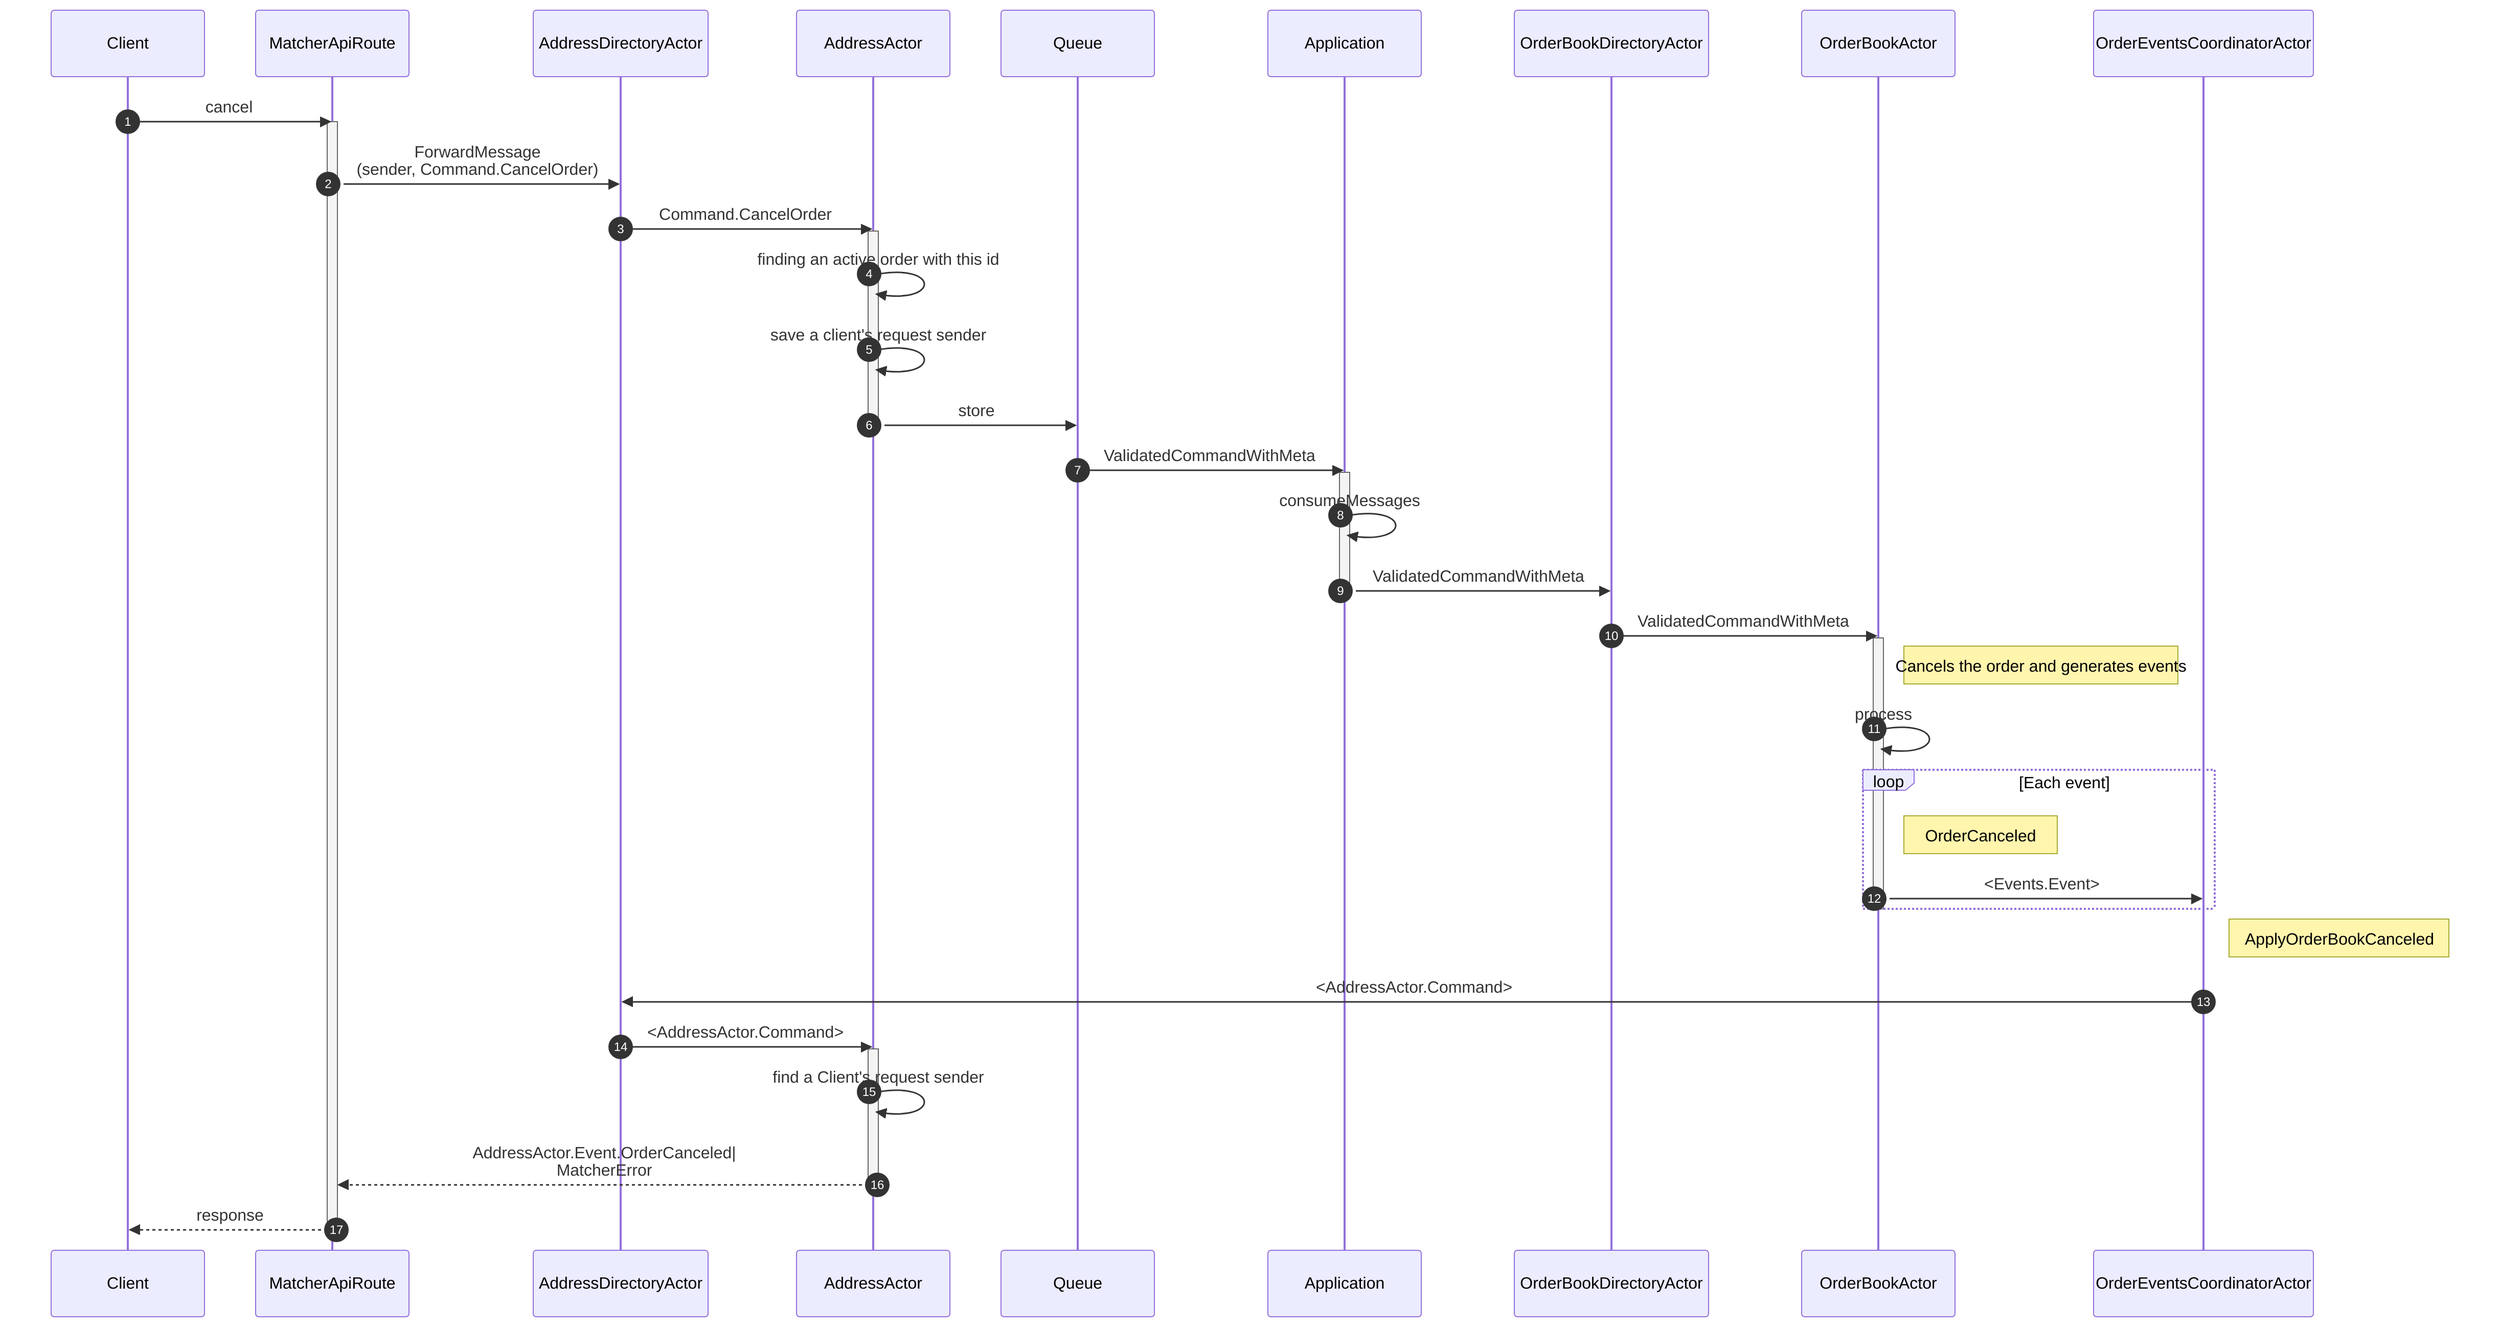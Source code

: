 sequenceDiagram
    %% https://github.com/mermaid-js/mermaid/issues/1800#issuecomment-755722542
    %%{ init: {'sequence': {'useMaxWidth':false}} }%%
    autonumber
    Client->>MatcherApiRoute: cancel
    activate MatcherApiRoute
    MatcherApiRoute->>AddressDirectoryActor: ForwardMessage<br/>(sender, Command.CancelOrder)
    AddressDirectoryActor->>AddressActor: Command.CancelOrder
    activate AddressActor
    AddressActor->>AddressActor: finding an active order with this id
    AddressActor->>AddressActor: save a client's request sender
    AddressActor->>Queue: store
    deactivate AddressActor
    Queue->>Application: ValidatedCommandWithMeta
    activate Application
    Application->>Application: consumeMessages
    Application->>OrderBookDirectoryActor: ValidatedCommandWithMeta
    deactivate Application
    OrderBookDirectoryActor->>OrderBookActor: ValidatedCommandWithMeta
    activate OrderBookActor
    Note right of OrderBookActor: Cancels the order and generates events
    OrderBookActor->>OrderBookActor: process
    loop Each event
      Note right of OrderBookActor: OrderCanceled
      OrderBookActor->>OrderEventsCoordinatorActor: <Events.Event>
    end
    deactivate OrderBookActor
    Note right of OrderEventsCoordinatorActor: ApplyOrderBookCanceled
    OrderEventsCoordinatorActor->>AddressDirectoryActor: <AddressActor.Command>
    AddressDirectoryActor->>AddressActor: <AddressActor.Command>
    activate AddressActor
    AddressActor->>AddressActor: find a Client's request sender
    AddressActor-->>MatcherApiRoute: AddressActor.Event.OrderCanceled|<br/>MatcherError
    deactivate AddressActor
    MatcherApiRoute-->>Client: response
    deactivate MatcherApiRoute